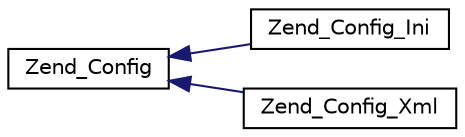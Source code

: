 digraph G
{
  edge [fontname="Helvetica",fontsize="10",labelfontname="Helvetica",labelfontsize="10"];
  node [fontname="Helvetica",fontsize="10",shape=record];
  rankdir="LR";
  Node1 [label="Zend_Config",height=0.2,width=0.4,color="black", fillcolor="white", style="filled",URL="$class_zend___config.html"];
  Node1 -> Node2 [dir="back",color="midnightblue",fontsize="10",style="solid",fontname="Helvetica"];
  Node2 [label="Zend_Config_Ini",height=0.2,width=0.4,color="black", fillcolor="white", style="filled",URL="$class_zend___config___ini.html"];
  Node1 -> Node3 [dir="back",color="midnightblue",fontsize="10",style="solid",fontname="Helvetica"];
  Node3 [label="Zend_Config_Xml",height=0.2,width=0.4,color="black", fillcolor="white", style="filled",URL="$class_zend___config___xml.html"];
}
